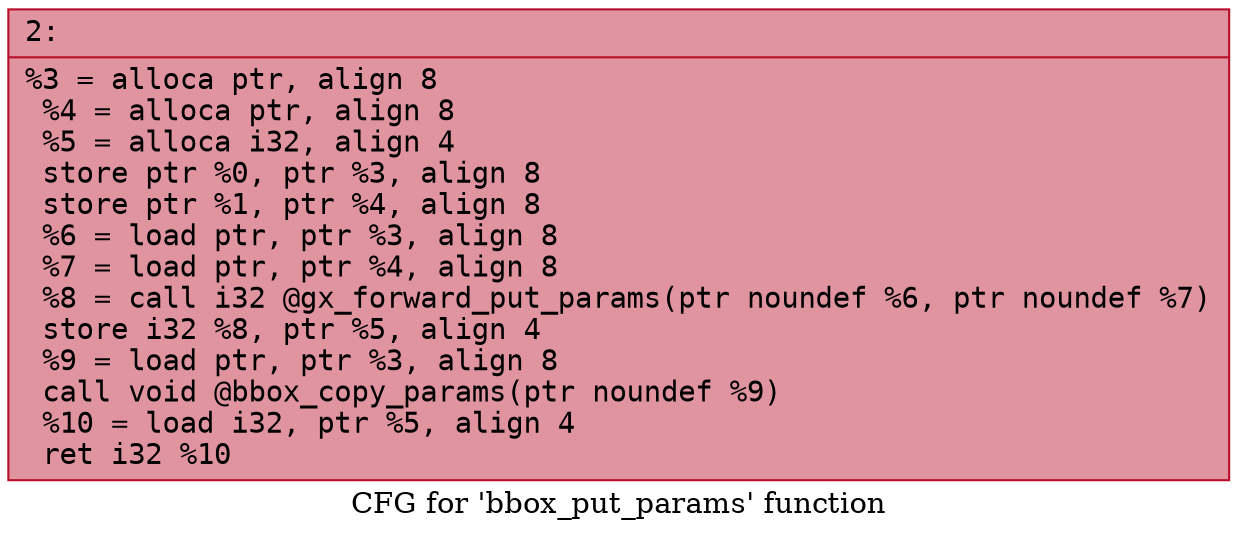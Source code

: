 digraph "CFG for 'bbox_put_params' function" {
	label="CFG for 'bbox_put_params' function";

	Node0x60000323f980 [shape=record,color="#b70d28ff", style=filled, fillcolor="#b70d2870" fontname="Courier",label="{2:\l|  %3 = alloca ptr, align 8\l  %4 = alloca ptr, align 8\l  %5 = alloca i32, align 4\l  store ptr %0, ptr %3, align 8\l  store ptr %1, ptr %4, align 8\l  %6 = load ptr, ptr %3, align 8\l  %7 = load ptr, ptr %4, align 8\l  %8 = call i32 @gx_forward_put_params(ptr noundef %6, ptr noundef %7)\l  store i32 %8, ptr %5, align 4\l  %9 = load ptr, ptr %3, align 8\l  call void @bbox_copy_params(ptr noundef %9)\l  %10 = load i32, ptr %5, align 4\l  ret i32 %10\l}"];
}
